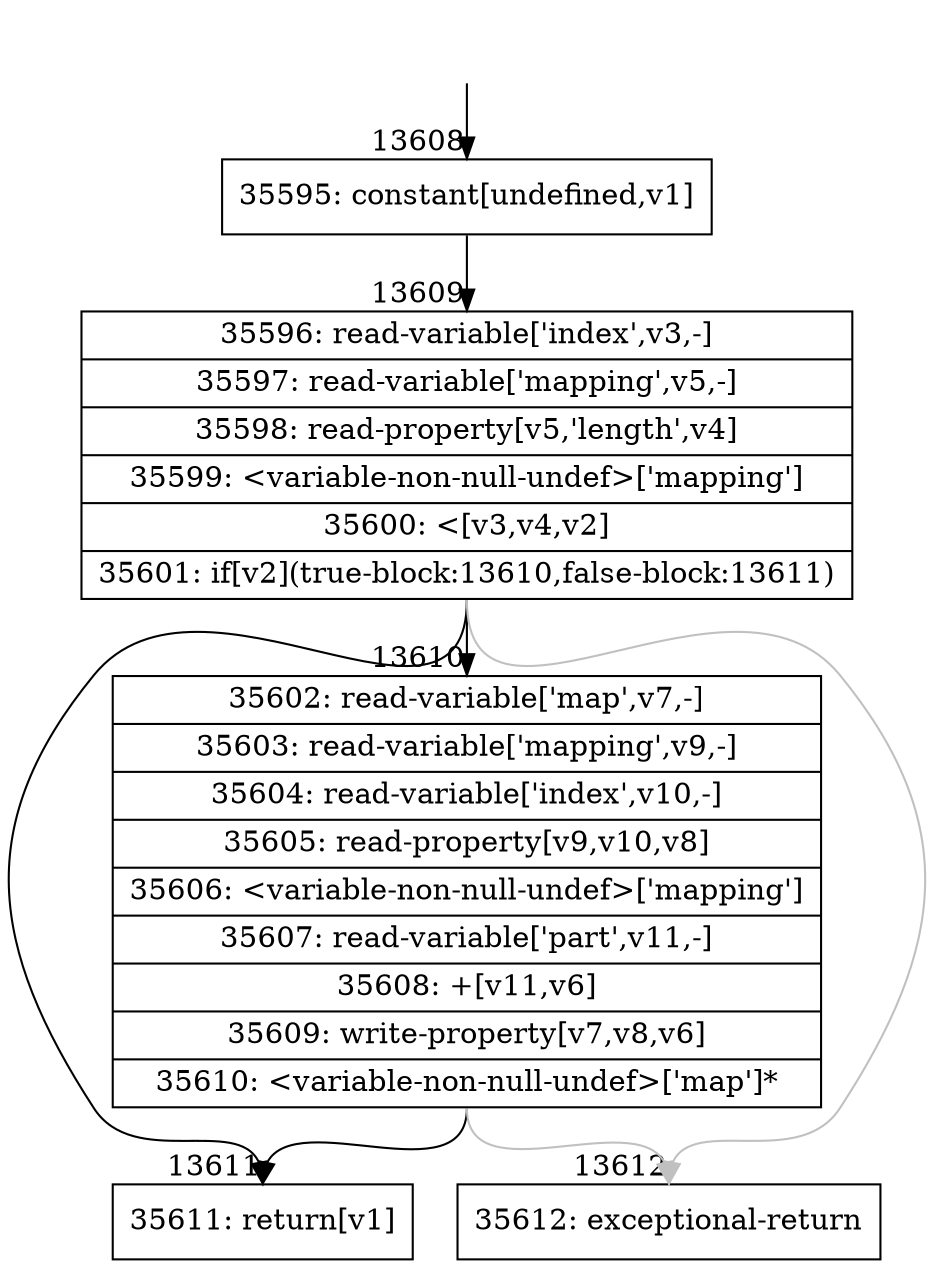 digraph {
rankdir="TD"
BB_entry1066[shape=none,label=""];
BB_entry1066 -> BB13608 [tailport=s, headport=n, headlabel="    13608"]
BB13608 [shape=record label="{35595: constant[undefined,v1]}" ] 
BB13608 -> BB13609 [tailport=s, headport=n, headlabel="      13609"]
BB13609 [shape=record label="{35596: read-variable['index',v3,-]|35597: read-variable['mapping',v5,-]|35598: read-property[v5,'length',v4]|35599: \<variable-non-null-undef\>['mapping']|35600: \<[v3,v4,v2]|35601: if[v2](true-block:13610,false-block:13611)}" ] 
BB13609 -> BB13610 [tailport=s, headport=n, headlabel="      13610"]
BB13609 -> BB13611 [tailport=s, headport=n, headlabel="      13611"]
BB13609 -> BB13612 [tailport=s, headport=n, color=gray, headlabel="      13612"]
BB13610 [shape=record label="{35602: read-variable['map',v7,-]|35603: read-variable['mapping',v9,-]|35604: read-variable['index',v10,-]|35605: read-property[v9,v10,v8]|35606: \<variable-non-null-undef\>['mapping']|35607: read-variable['part',v11,-]|35608: +[v11,v6]|35609: write-property[v7,v8,v6]|35610: \<variable-non-null-undef\>['map']*}" ] 
BB13610 -> BB13611 [tailport=s, headport=n]
BB13610 -> BB13612 [tailport=s, headport=n, color=gray]
BB13611 [shape=record label="{35611: return[v1]}" ] 
BB13612 [shape=record label="{35612: exceptional-return}" ] 
//#$~ 21581
}
